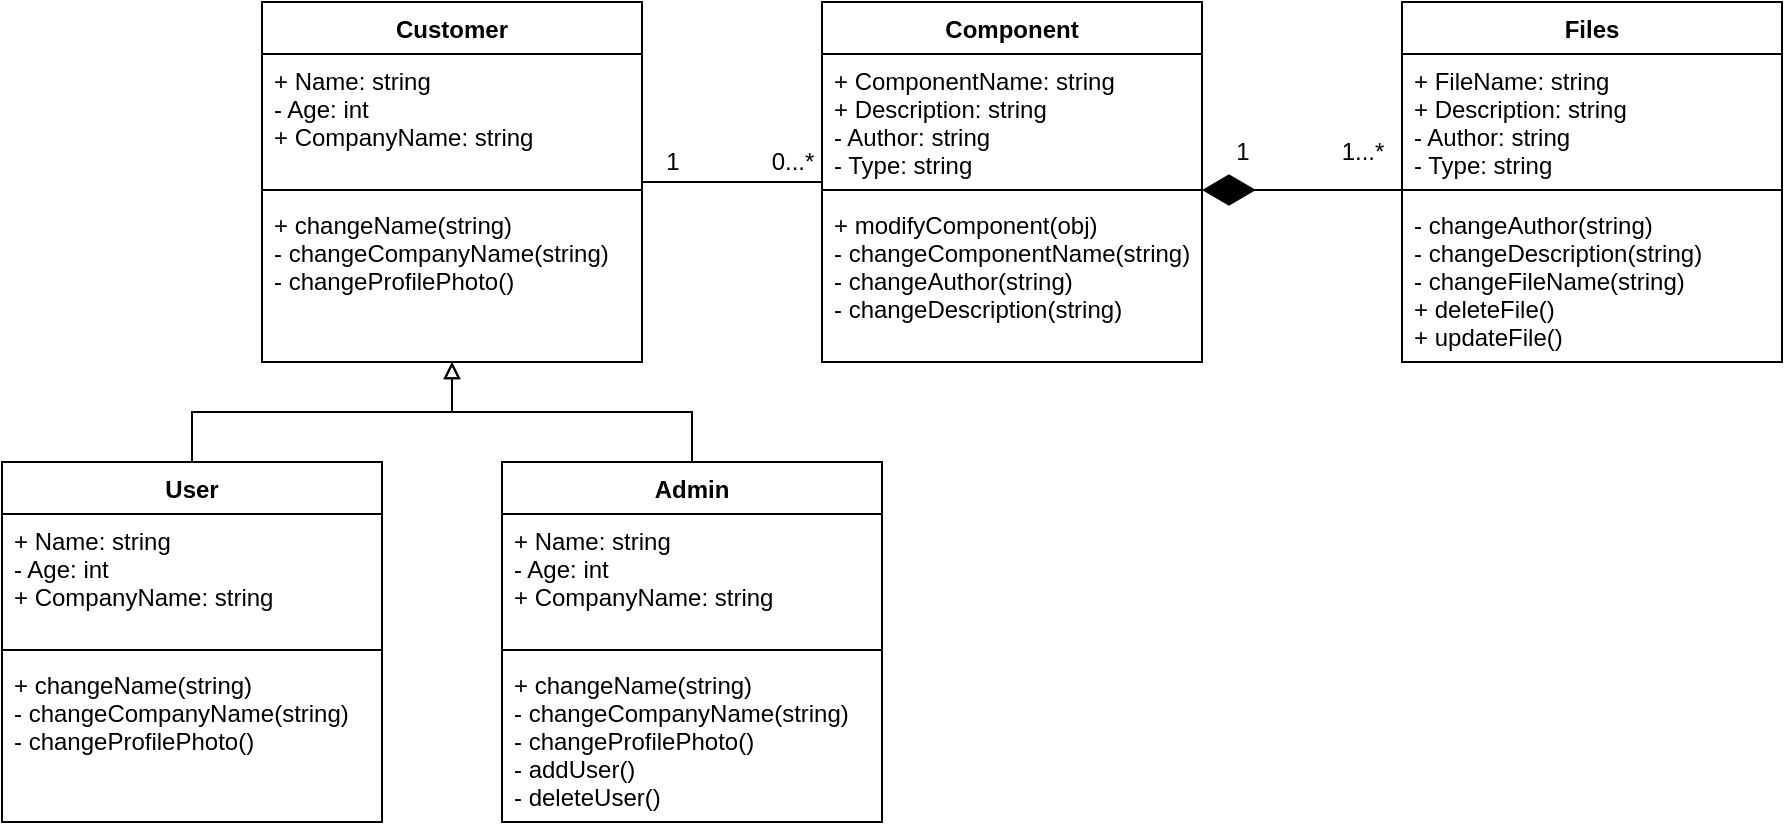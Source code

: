 <mxfile version="20.8.20" type="device"><diagram id="C5RBs43oDa-KdzZeNtuy" name="Page-1"><mxGraphModel dx="951" dy="568" grid="1" gridSize="10" guides="1" tooltips="1" connect="1" arrows="1" fold="1" page="1" pageScale="1" pageWidth="827" pageHeight="1169" math="0" shadow="0"><root><mxCell id="WIyWlLk6GJQsqaUBKTNV-0"/><mxCell id="WIyWlLk6GJQsqaUBKTNV-1" parent="WIyWlLk6GJQsqaUBKTNV-0"/><mxCell id="T9_WPYscnnU0gs8UFnMP-19" style="rounded=0;orthogonalLoop=1;jettySize=auto;html=1;startArrow=baseDash;startFill=0;endArrow=baseDash;endFill=0;" edge="1" parent="WIyWlLk6GJQsqaUBKTNV-1" source="T9_WPYscnnU0gs8UFnMP-0"><mxGeometry relative="1" as="geometry"><mxPoint x="540" y="210" as="targetPoint"/></mxGeometry></mxCell><mxCell id="T9_WPYscnnU0gs8UFnMP-35" style="edgeStyle=orthogonalEdgeStyle;rounded=0;orthogonalLoop=1;jettySize=auto;html=1;entryX=0.5;entryY=0;entryDx=0;entryDy=0;startArrow=block;startFill=0;endArrow=none;endFill=0;" edge="1" parent="WIyWlLk6GJQsqaUBKTNV-1" source="T9_WPYscnnU0gs8UFnMP-0" target="T9_WPYscnnU0gs8UFnMP-22"><mxGeometry relative="1" as="geometry"/></mxCell><mxCell id="T9_WPYscnnU0gs8UFnMP-36" style="edgeStyle=orthogonalEdgeStyle;rounded=0;orthogonalLoop=1;jettySize=auto;html=1;entryX=0.5;entryY=0;entryDx=0;entryDy=0;startArrow=block;startFill=0;endArrow=none;endFill=0;" edge="1" parent="WIyWlLk6GJQsqaUBKTNV-1" source="T9_WPYscnnU0gs8UFnMP-0" target="T9_WPYscnnU0gs8UFnMP-26"><mxGeometry relative="1" as="geometry"/></mxCell><mxCell id="T9_WPYscnnU0gs8UFnMP-0" value="Customer" style="swimlane;fontStyle=1;align=center;verticalAlign=top;childLayout=stackLayout;horizontal=1;startSize=26;horizontalStack=0;resizeParent=1;resizeParentMax=0;resizeLast=0;collapsible=1;marginBottom=0;" vertex="1" parent="WIyWlLk6GJQsqaUBKTNV-1"><mxGeometry x="260" y="120" width="190" height="180" as="geometry"/></mxCell><mxCell id="T9_WPYscnnU0gs8UFnMP-1" value="+ Name: string&#xA;- Age: int&#xA;+ CompanyName: string&#xA;" style="text;strokeColor=none;fillColor=none;align=left;verticalAlign=top;spacingLeft=4;spacingRight=4;overflow=hidden;rotatable=0;points=[[0,0.5],[1,0.5]];portConstraint=eastwest;" vertex="1" parent="T9_WPYscnnU0gs8UFnMP-0"><mxGeometry y="26" width="190" height="64" as="geometry"/></mxCell><mxCell id="T9_WPYscnnU0gs8UFnMP-2" value="" style="line;strokeWidth=1;fillColor=none;align=left;verticalAlign=middle;spacingTop=-1;spacingLeft=3;spacingRight=3;rotatable=0;labelPosition=right;points=[];portConstraint=eastwest;strokeColor=inherit;" vertex="1" parent="T9_WPYscnnU0gs8UFnMP-0"><mxGeometry y="90" width="190" height="8" as="geometry"/></mxCell><mxCell id="T9_WPYscnnU0gs8UFnMP-3" value="+ changeName(string)&#xA;- changeCompanyName(string)&#xA;- changeProfilePhoto()&#xA;" style="text;strokeColor=none;fillColor=none;align=left;verticalAlign=top;spacingLeft=4;spacingRight=4;overflow=hidden;rotatable=0;points=[[0,0.5],[1,0.5]];portConstraint=eastwest;" vertex="1" parent="T9_WPYscnnU0gs8UFnMP-0"><mxGeometry y="98" width="190" height="82" as="geometry"/></mxCell><mxCell id="T9_WPYscnnU0gs8UFnMP-5" value="Component" style="swimlane;fontStyle=1;align=center;verticalAlign=top;childLayout=stackLayout;horizontal=1;startSize=26;horizontalStack=0;resizeParent=1;resizeParentMax=0;resizeLast=0;collapsible=1;marginBottom=0;" vertex="1" parent="WIyWlLk6GJQsqaUBKTNV-1"><mxGeometry x="540" y="120" width="190" height="180" as="geometry"/></mxCell><mxCell id="T9_WPYscnnU0gs8UFnMP-6" value="+ ComponentName: string&#xA;+ Description: string&#xA;- Author: string&#xA;- Type: string&#xA;" style="text;strokeColor=none;fillColor=none;align=left;verticalAlign=top;spacingLeft=4;spacingRight=4;overflow=hidden;rotatable=0;points=[[0,0.5],[1,0.5]];portConstraint=eastwest;" vertex="1" parent="T9_WPYscnnU0gs8UFnMP-5"><mxGeometry y="26" width="190" height="64" as="geometry"/></mxCell><mxCell id="T9_WPYscnnU0gs8UFnMP-7" value="" style="line;strokeWidth=1;fillColor=none;align=left;verticalAlign=middle;spacingTop=-1;spacingLeft=3;spacingRight=3;rotatable=0;labelPosition=right;points=[];portConstraint=eastwest;strokeColor=inherit;" vertex="1" parent="T9_WPYscnnU0gs8UFnMP-5"><mxGeometry y="90" width="190" height="8" as="geometry"/></mxCell><mxCell id="T9_WPYscnnU0gs8UFnMP-8" value="+ modifyComponent(obj)&#xA;- changeComponentName(string)&#xA;- changeAuthor(string)&#xA;- changeDescription(string)&#xA;" style="text;strokeColor=none;fillColor=none;align=left;verticalAlign=top;spacingLeft=4;spacingRight=4;overflow=hidden;rotatable=0;points=[[0,0.5],[1,0.5]];portConstraint=eastwest;" vertex="1" parent="T9_WPYscnnU0gs8UFnMP-5"><mxGeometry y="98" width="190" height="82" as="geometry"/></mxCell><mxCell id="T9_WPYscnnU0gs8UFnMP-9" value="Files" style="swimlane;fontStyle=1;align=center;verticalAlign=top;childLayout=stackLayout;horizontal=1;startSize=26;horizontalStack=0;resizeParent=1;resizeParentMax=0;resizeLast=0;collapsible=1;marginBottom=0;" vertex="1" parent="WIyWlLk6GJQsqaUBKTNV-1"><mxGeometry x="830" y="120" width="190" height="180" as="geometry"/></mxCell><mxCell id="T9_WPYscnnU0gs8UFnMP-10" value="+ FileName: string&#xA;+ Description: string&#xA;- Author: string&#xA;- Type: string&#xA;" style="text;strokeColor=none;fillColor=none;align=left;verticalAlign=top;spacingLeft=4;spacingRight=4;overflow=hidden;rotatable=0;points=[[0,0.5],[1,0.5]];portConstraint=eastwest;" vertex="1" parent="T9_WPYscnnU0gs8UFnMP-9"><mxGeometry y="26" width="190" height="64" as="geometry"/></mxCell><mxCell id="T9_WPYscnnU0gs8UFnMP-11" value="" style="line;strokeWidth=1;fillColor=none;align=left;verticalAlign=middle;spacingTop=-1;spacingLeft=3;spacingRight=3;rotatable=0;labelPosition=right;points=[];portConstraint=eastwest;strokeColor=inherit;" vertex="1" parent="T9_WPYscnnU0gs8UFnMP-9"><mxGeometry y="90" width="190" height="8" as="geometry"/></mxCell><mxCell id="T9_WPYscnnU0gs8UFnMP-12" value="- changeAuthor(string)&#xA;- changeDescription(string)&#xA;- changeFileName(string)&#xA;+ deleteFile()&#xA;+ updateFile()&#xA;&#xA;" style="text;strokeColor=none;fillColor=none;align=left;verticalAlign=top;spacingLeft=4;spacingRight=4;overflow=hidden;rotatable=0;points=[[0,0.5],[1,0.5]];portConstraint=eastwest;" vertex="1" parent="T9_WPYscnnU0gs8UFnMP-9"><mxGeometry y="98" width="190" height="82" as="geometry"/></mxCell><mxCell id="T9_WPYscnnU0gs8UFnMP-15" value="" style="endArrow=diamondThin;endFill=1;endSize=24;html=1;rounded=0;" edge="1" parent="WIyWlLk6GJQsqaUBKTNV-1" target="T9_WPYscnnU0gs8UFnMP-7"><mxGeometry width="160" relative="1" as="geometry"><mxPoint x="830" y="214" as="sourcePoint"/><mxPoint x="750" y="213" as="targetPoint"/></mxGeometry></mxCell><mxCell id="T9_WPYscnnU0gs8UFnMP-16" value="1" style="text;html=1;align=center;verticalAlign=middle;resizable=0;points=[];autosize=1;strokeColor=none;fillColor=none;" vertex="1" parent="WIyWlLk6GJQsqaUBKTNV-1"><mxGeometry x="735" y="180" width="30" height="30" as="geometry"/></mxCell><mxCell id="T9_WPYscnnU0gs8UFnMP-17" value="1...*" style="text;html=1;align=center;verticalAlign=middle;resizable=0;points=[];autosize=1;strokeColor=none;fillColor=none;" vertex="1" parent="WIyWlLk6GJQsqaUBKTNV-1"><mxGeometry x="790" y="180" width="40" height="30" as="geometry"/></mxCell><mxCell id="T9_WPYscnnU0gs8UFnMP-20" value="1" style="text;html=1;align=center;verticalAlign=middle;resizable=0;points=[];autosize=1;strokeColor=none;fillColor=none;" vertex="1" parent="WIyWlLk6GJQsqaUBKTNV-1"><mxGeometry x="450" y="185" width="30" height="30" as="geometry"/></mxCell><mxCell id="T9_WPYscnnU0gs8UFnMP-21" value="0...*" style="text;html=1;align=center;verticalAlign=middle;resizable=0;points=[];autosize=1;strokeColor=none;fillColor=none;" vertex="1" parent="WIyWlLk6GJQsqaUBKTNV-1"><mxGeometry x="505" y="185" width="40" height="30" as="geometry"/></mxCell><mxCell id="T9_WPYscnnU0gs8UFnMP-22" value="User" style="swimlane;fontStyle=1;align=center;verticalAlign=top;childLayout=stackLayout;horizontal=1;startSize=26;horizontalStack=0;resizeParent=1;resizeParentMax=0;resizeLast=0;collapsible=1;marginBottom=0;" vertex="1" parent="WIyWlLk6GJQsqaUBKTNV-1"><mxGeometry x="130" y="350" width="190" height="180" as="geometry"/></mxCell><mxCell id="T9_WPYscnnU0gs8UFnMP-23" value="+ Name: string&#xA;- Age: int&#xA;+ CompanyName: string&#xA;" style="text;strokeColor=none;fillColor=none;align=left;verticalAlign=top;spacingLeft=4;spacingRight=4;overflow=hidden;rotatable=0;points=[[0,0.5],[1,0.5]];portConstraint=eastwest;" vertex="1" parent="T9_WPYscnnU0gs8UFnMP-22"><mxGeometry y="26" width="190" height="64" as="geometry"/></mxCell><mxCell id="T9_WPYscnnU0gs8UFnMP-24" value="" style="line;strokeWidth=1;fillColor=none;align=left;verticalAlign=middle;spacingTop=-1;spacingLeft=3;spacingRight=3;rotatable=0;labelPosition=right;points=[];portConstraint=eastwest;strokeColor=inherit;" vertex="1" parent="T9_WPYscnnU0gs8UFnMP-22"><mxGeometry y="90" width="190" height="8" as="geometry"/></mxCell><mxCell id="T9_WPYscnnU0gs8UFnMP-25" value="+ changeName(string)&#xA;- changeCompanyName(string)&#xA;- changeProfilePhoto()&#xA;" style="text;strokeColor=none;fillColor=none;align=left;verticalAlign=top;spacingLeft=4;spacingRight=4;overflow=hidden;rotatable=0;points=[[0,0.5],[1,0.5]];portConstraint=eastwest;" vertex="1" parent="T9_WPYscnnU0gs8UFnMP-22"><mxGeometry y="98" width="190" height="82" as="geometry"/></mxCell><mxCell id="T9_WPYscnnU0gs8UFnMP-26" value="Admin" style="swimlane;fontStyle=1;align=center;verticalAlign=top;childLayout=stackLayout;horizontal=1;startSize=26;horizontalStack=0;resizeParent=1;resizeParentMax=0;resizeLast=0;collapsible=1;marginBottom=0;" vertex="1" parent="WIyWlLk6GJQsqaUBKTNV-1"><mxGeometry x="380" y="350" width="190" height="180" as="geometry"/></mxCell><mxCell id="T9_WPYscnnU0gs8UFnMP-27" value="+ Name: string&#xA;- Age: int&#xA;+ CompanyName: string&#xA;" style="text;strokeColor=none;fillColor=none;align=left;verticalAlign=top;spacingLeft=4;spacingRight=4;overflow=hidden;rotatable=0;points=[[0,0.5],[1,0.5]];portConstraint=eastwest;" vertex="1" parent="T9_WPYscnnU0gs8UFnMP-26"><mxGeometry y="26" width="190" height="64" as="geometry"/></mxCell><mxCell id="T9_WPYscnnU0gs8UFnMP-28" value="" style="line;strokeWidth=1;fillColor=none;align=left;verticalAlign=middle;spacingTop=-1;spacingLeft=3;spacingRight=3;rotatable=0;labelPosition=right;points=[];portConstraint=eastwest;strokeColor=inherit;" vertex="1" parent="T9_WPYscnnU0gs8UFnMP-26"><mxGeometry y="90" width="190" height="8" as="geometry"/></mxCell><mxCell id="T9_WPYscnnU0gs8UFnMP-29" value="+ changeName(string)&#xA;- changeCompanyName(string)&#xA;- changeProfilePhoto()&#xA;- addUser()&#xA;- deleteUser()&#xA;&#xA;" style="text;strokeColor=none;fillColor=none;align=left;verticalAlign=top;spacingLeft=4;spacingRight=4;overflow=hidden;rotatable=0;points=[[0,0.5],[1,0.5]];portConstraint=eastwest;" vertex="1" parent="T9_WPYscnnU0gs8UFnMP-26"><mxGeometry y="98" width="190" height="82" as="geometry"/></mxCell></root></mxGraphModel></diagram></mxfile>